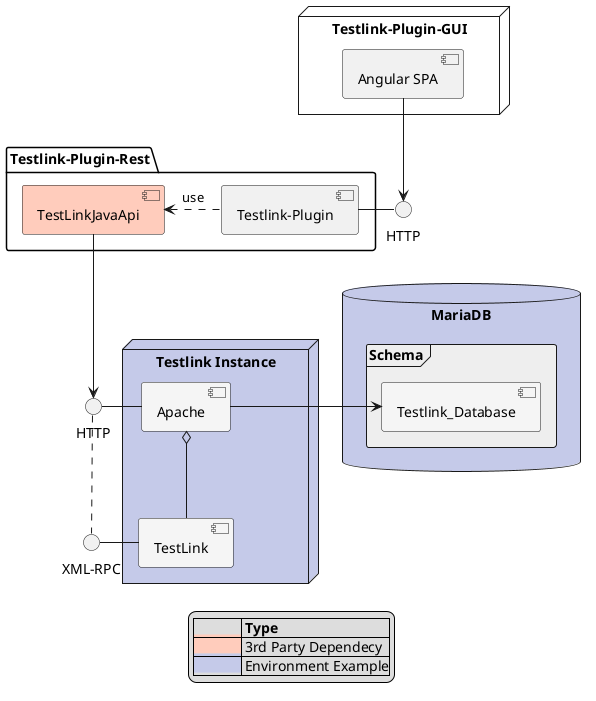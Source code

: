 @startuml Implementation View

interface "HTTP" as tlp_http
interface "HTTP" as apache_http
interface "XML-RPC" as testlink_rpc


package "Testlink-Plugin-Rest" {
    tlp_http - [Testlink-Plugin]
    [TestLinkJavaApi] #FFCCBC
}

node "Testlink-Plugin-GUI" {
    [Angular SPA] --> tlp_http
}

node "Testlink Instance" #C5CAE9{
    [Apache]  -left- apache_http
    [TestLink] -left- testlink_rpc
    [Apache] #F5F5F5
    [TestLink] #F5F5F5
}

database "MariaDB" #C5CAE9{
    frame "Schema" #EEEEEE{
        [Testlink_Database] #F5F5F5
    }
}

[Apache] o-- [TestLink]
[Apache] -left-> [Testlink_Database]
apache_http .. testlink_rpc
[Testlink-Plugin] .left.> [TestLinkJavaApi] :use
[TestLinkJavaApi] --> apache_http

legend
    |= |= Type |
    |<back:#FFCCBC>             </back>| 3rd Party Dependecy|
    |<back:#C5CAE9>             </back>| Environment Example|
endlegend

@enduml